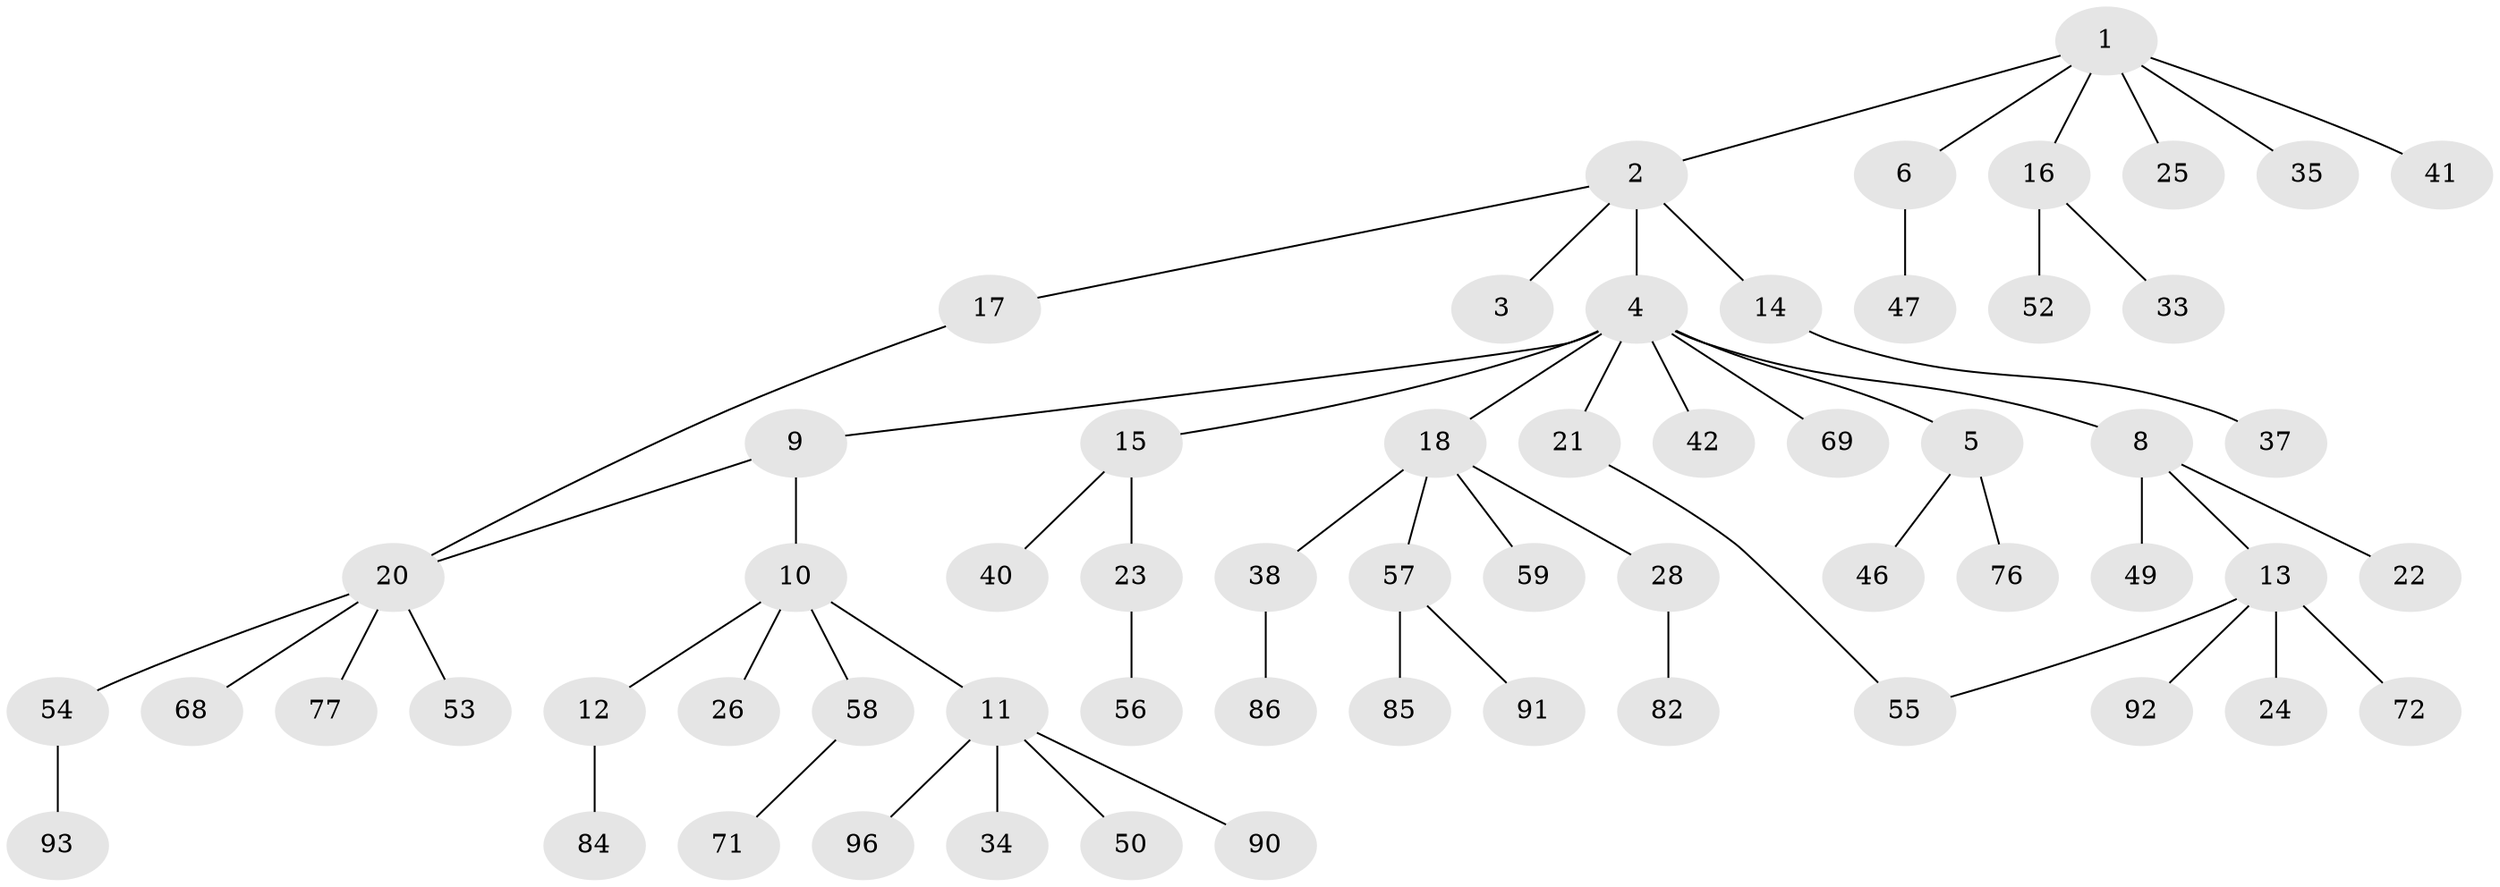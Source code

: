 // original degree distribution, {6: 0.009900990099009901, 5: 0.039603960396039604, 1: 0.45544554455445546, 9: 0.009900990099009901, 3: 0.13861386138613863, 2: 0.3069306930693069, 7: 0.009900990099009901, 4: 0.0297029702970297}
// Generated by graph-tools (version 1.1) at 2025/17/03/04/25 18:17:04]
// undirected, 60 vertices, 61 edges
graph export_dot {
graph [start="1"]
  node [color=gray90,style=filled];
  1 [super="+7"];
  2;
  3;
  4;
  5;
  6;
  8 [super="+39"];
  9;
  10;
  11;
  12;
  13 [super="+66"];
  14 [super="+31"];
  15;
  16;
  17;
  18 [super="+74+95+78+19+32"];
  20 [super="+30+43"];
  21;
  22 [super="+94"];
  23 [super="+27"];
  24;
  25 [super="+89"];
  26 [super="+100+51+36"];
  28 [super="+29"];
  33 [super="+61"];
  34;
  35;
  37;
  38;
  40;
  41 [super="+80"];
  42 [super="+48"];
  46 [super="+65+83"];
  47 [super="+62"];
  49;
  50 [super="+75"];
  52;
  53;
  54;
  55 [super="+67"];
  56;
  57;
  58 [super="+60"];
  59;
  68;
  69;
  71;
  72 [super="+81"];
  76;
  77;
  82;
  84;
  85;
  86;
  90;
  91;
  92;
  93;
  96;
  1 -- 2;
  1 -- 6;
  1 -- 16;
  1 -- 25;
  1 -- 41;
  1 -- 35;
  2 -- 3;
  2 -- 4;
  2 -- 14;
  2 -- 17;
  4 -- 5;
  4 -- 8;
  4 -- 9;
  4 -- 15;
  4 -- 18;
  4 -- 21;
  4 -- 42;
  4 -- 69;
  5 -- 46;
  5 -- 76;
  6 -- 47;
  8 -- 13;
  8 -- 22;
  8 -- 49;
  9 -- 10;
  9 -- 20;
  10 -- 11;
  10 -- 12;
  10 -- 26;
  10 -- 58;
  11 -- 34;
  11 -- 50;
  11 -- 90;
  11 -- 96;
  12 -- 84;
  13 -- 24;
  13 -- 72;
  13 -- 92;
  13 -- 55;
  14 -- 37;
  15 -- 23;
  15 -- 40;
  16 -- 33;
  16 -- 52;
  17 -- 20;
  18 -- 57;
  18 -- 28;
  18 -- 38;
  18 -- 59;
  20 -- 77;
  20 -- 54;
  20 -- 68;
  20 -- 53;
  21 -- 55;
  23 -- 56;
  28 -- 82;
  38 -- 86;
  54 -- 93;
  57 -- 85;
  57 -- 91;
  58 -- 71;
}
